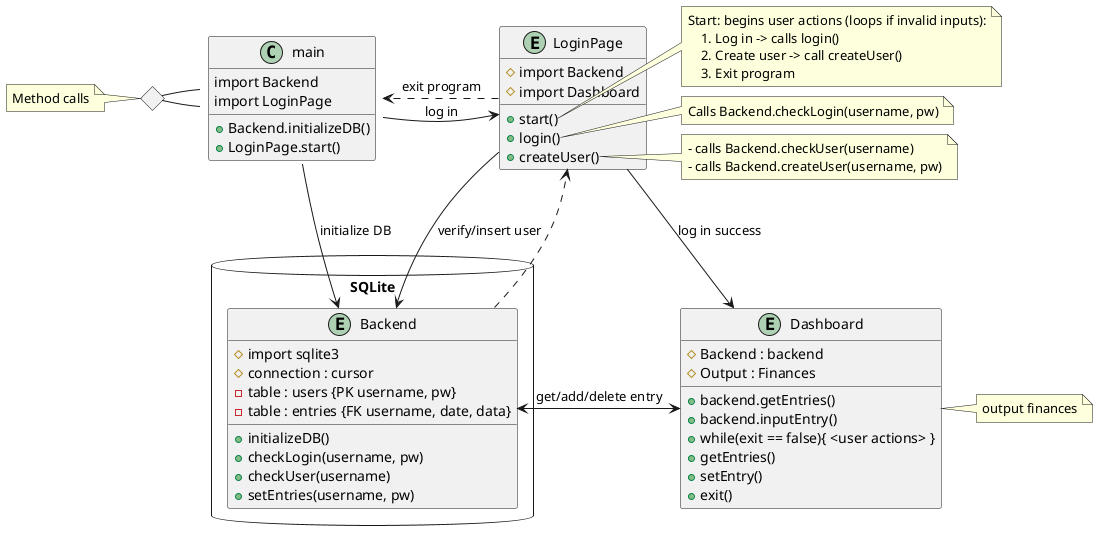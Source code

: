 @startuml Overview

class main {
    import Backend
    import LoginPage
    +Backend.initializeDB()
    +LoginPage.start()
}

<> diamond
diamond - main::backend
diamond - main::login
note left of diamond
    Method calls
end note

entity LoginPage {
    #import Backend
    #import Dashboard
    +start()
    +login()
    +createUser()
}

note right of LoginPage::start
    Start: begins user actions (loops if invalid inputs):
        1. Log in -> calls login()
        2. Create user -> call createUser()
        3. Exit program 
end note

note right of LoginPage::login
    Calls Backend.checkLogin(username, pw)
end note

note right of LoginPage::createUser
    - calls Backend.checkUser(username)
    - calls Backend.createUser(username, pw)
end note

package SQLite <<database>> {  
    entity Backend {
        #import sqlite3
        #connection : cursor
        -table : users {PK username, pw}
        -table : entries {FK username, date, data}
        +initializeDB()
        +checkLogin(username, pw)
        +checkUser(username)
        +setEntries(username, pw)
    }
}

entity Dashboard {
    #Backend : backend
    #Output : Finances
    +backend.getEntries()
    +backend.inputEntry()
    +while(exit == false){ <user actions> }
    +getEntries()
    +setEntry()
    +exit()
}

note right of Dashboard
    output finances
end note

main -right-> LoginPage : log in
main -> Backend : initialize DB

LoginPage --> Backend : verify/insert user
LoginPage ..> main : exit program
LoginPage --> Dashboard : log in success

Dashboard -right-> Backend : get/add/delete entry

Backend ..> LoginPage
Backend ..> Dashboard 

@enduml